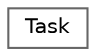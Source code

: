 digraph "Graphical Class Hierarchy"
{
 // LATEX_PDF_SIZE
  bgcolor="transparent";
  edge [fontname=Helvetica,fontsize=10,labelfontname=Helvetica,labelfontsize=10];
  node [fontname=Helvetica,fontsize=10,shape=box,height=0.2,width=0.4];
  rankdir="LR";
  Node0 [id="Node000000",label="Task",height=0.2,width=0.4,color="grey40", fillcolor="white", style="filled",URL="$class_async_1_1_task.html",tooltip=" "];
}
